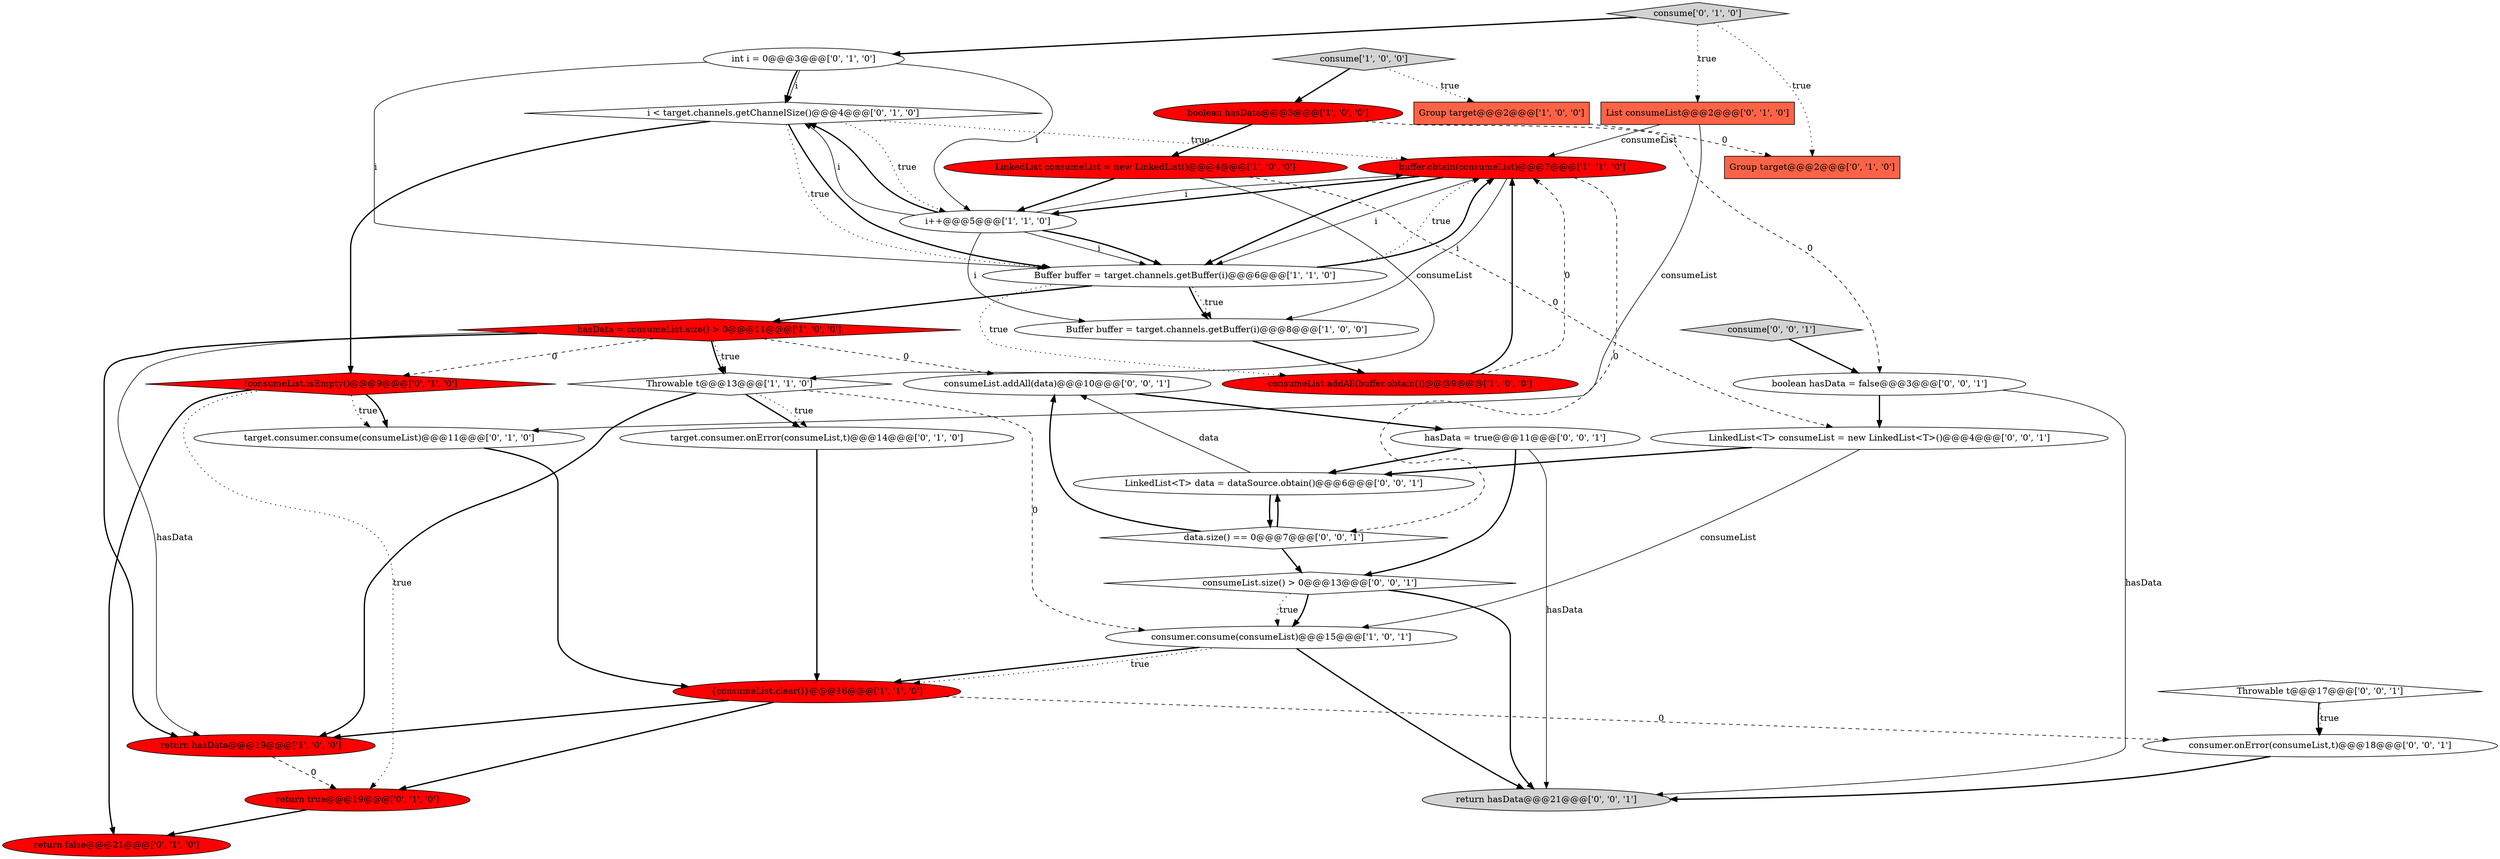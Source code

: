 digraph {
22 [style = filled, label = "int i = 0@@@3@@@['0', '1', '0']", fillcolor = white, shape = ellipse image = "AAA0AAABBB2BBB"];
8 [style = filled, label = "buffer.obtain(consumeList)@@@7@@@['1', '1', '0']", fillcolor = red, shape = ellipse image = "AAA1AAABBB1BBB"];
0 [style = filled, label = "boolean hasData@@@3@@@['1', '0', '0']", fillcolor = red, shape = ellipse image = "AAA1AAABBB1BBB"];
19 [style = filled, label = "i < target.channels.getChannelSize()@@@4@@@['0', '1', '0']", fillcolor = white, shape = diamond image = "AAA0AAABBB2BBB"];
33 [style = filled, label = "LinkedList<T> consumeList = new LinkedList<T>()@@@4@@@['0', '0', '1']", fillcolor = white, shape = ellipse image = "AAA0AAABBB3BBB"];
11 [style = filled, label = "i++@@@5@@@['1', '1', '0']", fillcolor = white, shape = ellipse image = "AAA0AAABBB1BBB"];
30 [style = filled, label = "consumeList.size() > 0@@@13@@@['0', '0', '1']", fillcolor = white, shape = diamond image = "AAA0AAABBB3BBB"];
28 [style = filled, label = "boolean hasData = false@@@3@@@['0', '0', '1']", fillcolor = white, shape = ellipse image = "AAA0AAABBB3BBB"];
31 [style = filled, label = "Throwable t@@@17@@@['0', '0', '1']", fillcolor = white, shape = diamond image = "AAA0AAABBB3BBB"];
25 [style = filled, label = "consume['0', '0', '1']", fillcolor = lightgray, shape = diamond image = "AAA0AAABBB3BBB"];
20 [style = filled, label = "consume['0', '1', '0']", fillcolor = lightgray, shape = diamond image = "AAA0AAABBB2BBB"];
34 [style = filled, label = "consumer.onError(consumeList,t)@@@18@@@['0', '0', '1']", fillcolor = white, shape = ellipse image = "AAA0AAABBB3BBB"];
27 [style = filled, label = "return hasData@@@21@@@['0', '0', '1']", fillcolor = lightgray, shape = ellipse image = "AAA0AAABBB3BBB"];
2 [style = filled, label = "consumeList.addAll(buffer.obtain())@@@9@@@['1', '0', '0']", fillcolor = red, shape = ellipse image = "AAA1AAABBB1BBB"];
4 [style = filled, label = "Buffer buffer = target.channels.getBuffer(i)@@@8@@@['1', '0', '0']", fillcolor = white, shape = ellipse image = "AAA0AAABBB1BBB"];
23 [style = filled, label = "!consumeList.isEmpty()@@@9@@@['0', '1', '0']", fillcolor = red, shape = diamond image = "AAA1AAABBB2BBB"];
24 [style = filled, label = "consumeList.addAll(data)@@@10@@@['0', '0', '1']", fillcolor = white, shape = ellipse image = "AAA0AAABBB3BBB"];
15 [style = filled, label = "return false@@@21@@@['0', '1', '0']", fillcolor = red, shape = ellipse image = "AAA1AAABBB2BBB"];
26 [style = filled, label = "LinkedList<T> data = dataSource.obtain()@@@6@@@['0', '0', '1']", fillcolor = white, shape = ellipse image = "AAA0AAABBB3BBB"];
32 [style = filled, label = "data.size() == 0@@@7@@@['0', '0', '1']", fillcolor = white, shape = diamond image = "AAA0AAABBB3BBB"];
18 [style = filled, label = "Group target@@@2@@@['0', '1', '0']", fillcolor = tomato, shape = box image = "AAA1AAABBB2BBB"];
21 [style = filled, label = "target.consumer.onError(consumeList,t)@@@14@@@['0', '1', '0']", fillcolor = white, shape = ellipse image = "AAA0AAABBB2BBB"];
9 [style = filled, label = "Throwable t@@@13@@@['1', '1', '0']", fillcolor = white, shape = diamond image = "AAA0AAABBB1BBB"];
12 [style = filled, label = "hasData = consumeList.size() > 0@@@11@@@['1', '0', '0']", fillcolor = red, shape = diamond image = "AAA1AAABBB1BBB"];
10 [style = filled, label = "consumer.consume(consumeList)@@@15@@@['1', '0', '1']", fillcolor = white, shape = ellipse image = "AAA0AAABBB1BBB"];
3 [style = filled, label = "consume['1', '0', '0']", fillcolor = lightgray, shape = diamond image = "AAA0AAABBB1BBB"];
6 [style = filled, label = "return hasData@@@19@@@['1', '0', '0']", fillcolor = red, shape = ellipse image = "AAA1AAABBB1BBB"];
7 [style = filled, label = "Group target@@@2@@@['1', '0', '0']", fillcolor = tomato, shape = box image = "AAA1AAABBB1BBB"];
17 [style = filled, label = "return true@@@19@@@['0', '1', '0']", fillcolor = red, shape = ellipse image = "AAA1AAABBB2BBB"];
13 [style = filled, label = "LinkedList consumeList = new LinkedList()@@@4@@@['1', '0', '0']", fillcolor = red, shape = ellipse image = "AAA1AAABBB1BBB"];
5 [style = filled, label = "{consumeList.clear()}@@@16@@@['1', '1', '0']", fillcolor = red, shape = ellipse image = "AAA1AAABBB1BBB"];
16 [style = filled, label = "target.consumer.consume(consumeList)@@@11@@@['0', '1', '0']", fillcolor = white, shape = ellipse image = "AAA0AAABBB2BBB"];
1 [style = filled, label = "Buffer buffer = target.channels.getBuffer(i)@@@6@@@['1', '1', '0']", fillcolor = white, shape = ellipse image = "AAA0AAABBB1BBB"];
29 [style = filled, label = "hasData = true@@@11@@@['0', '0', '1']", fillcolor = white, shape = ellipse image = "AAA0AAABBB3BBB"];
14 [style = filled, label = "List consumeList@@@2@@@['0', '1', '0']", fillcolor = tomato, shape = box image = "AAA0AAABBB2BBB"];
0->13 [style = bold, label=""];
29->30 [style = bold, label=""];
11->1 [style = solid, label="i"];
8->32 [style = dashed, label="0"];
12->9 [style = bold, label=""];
22->1 [style = solid, label="i"];
9->6 [style = bold, label=""];
8->1 [style = bold, label=""];
19->1 [style = bold, label=""];
19->11 [style = dotted, label="true"];
12->24 [style = dashed, label="0"];
9->21 [style = bold, label=""];
1->12 [style = bold, label=""];
20->18 [style = dotted, label="true"];
31->34 [style = dotted, label="true"];
22->11 [style = solid, label="i"];
33->10 [style = solid, label="consumeList"];
23->17 [style = dotted, label="true"];
8->11 [style = bold, label=""];
8->4 [style = solid, label="i"];
1->4 [style = bold, label=""];
3->7 [style = dotted, label="true"];
25->28 [style = bold, label=""];
26->32 [style = bold, label=""];
11->4 [style = solid, label="i"];
28->27 [style = solid, label="hasData"];
30->27 [style = bold, label=""];
6->17 [style = dashed, label="0"];
1->4 [style = dotted, label="true"];
4->2 [style = bold, label=""];
9->21 [style = dotted, label="true"];
0->28 [style = dashed, label="0"];
5->17 [style = bold, label=""];
2->8 [style = dashed, label="0"];
13->11 [style = bold, label=""];
32->26 [style = bold, label=""];
5->34 [style = dashed, label="0"];
3->0 [style = bold, label=""];
29->26 [style = bold, label=""];
5->6 [style = bold, label=""];
11->8 [style = solid, label="i"];
22->19 [style = solid, label="i"];
17->15 [style = bold, label=""];
30->10 [style = bold, label=""];
1->8 [style = dotted, label="true"];
13->33 [style = dashed, label="0"];
13->9 [style = solid, label="consumeList"];
23->16 [style = dotted, label="true"];
19->1 [style = dotted, label="true"];
1->8 [style = bold, label=""];
12->23 [style = dashed, label="0"];
22->19 [style = bold, label=""];
14->16 [style = solid, label="consumeList"];
30->10 [style = dotted, label="true"];
23->15 [style = bold, label=""];
20->14 [style = dotted, label="true"];
26->24 [style = solid, label="data"];
32->30 [style = bold, label=""];
19->8 [style = dotted, label="true"];
31->34 [style = bold, label=""];
33->26 [style = bold, label=""];
12->6 [style = solid, label="hasData"];
21->5 [style = bold, label=""];
10->5 [style = bold, label=""];
11->19 [style = solid, label="i"];
16->5 [style = bold, label=""];
29->27 [style = solid, label="hasData"];
34->27 [style = bold, label=""];
23->16 [style = bold, label=""];
9->10 [style = dashed, label="0"];
7->18 [style = dashed, label="0"];
11->1 [style = bold, label=""];
10->27 [style = bold, label=""];
24->29 [style = bold, label=""];
11->19 [style = bold, label=""];
12->6 [style = bold, label=""];
10->5 [style = dotted, label="true"];
20->22 [style = bold, label=""];
28->33 [style = bold, label=""];
19->23 [style = bold, label=""];
8->1 [style = solid, label="i"];
14->8 [style = solid, label="consumeList"];
1->2 [style = dotted, label="true"];
32->24 [style = bold, label=""];
2->8 [style = bold, label=""];
12->9 [style = dotted, label="true"];
}
